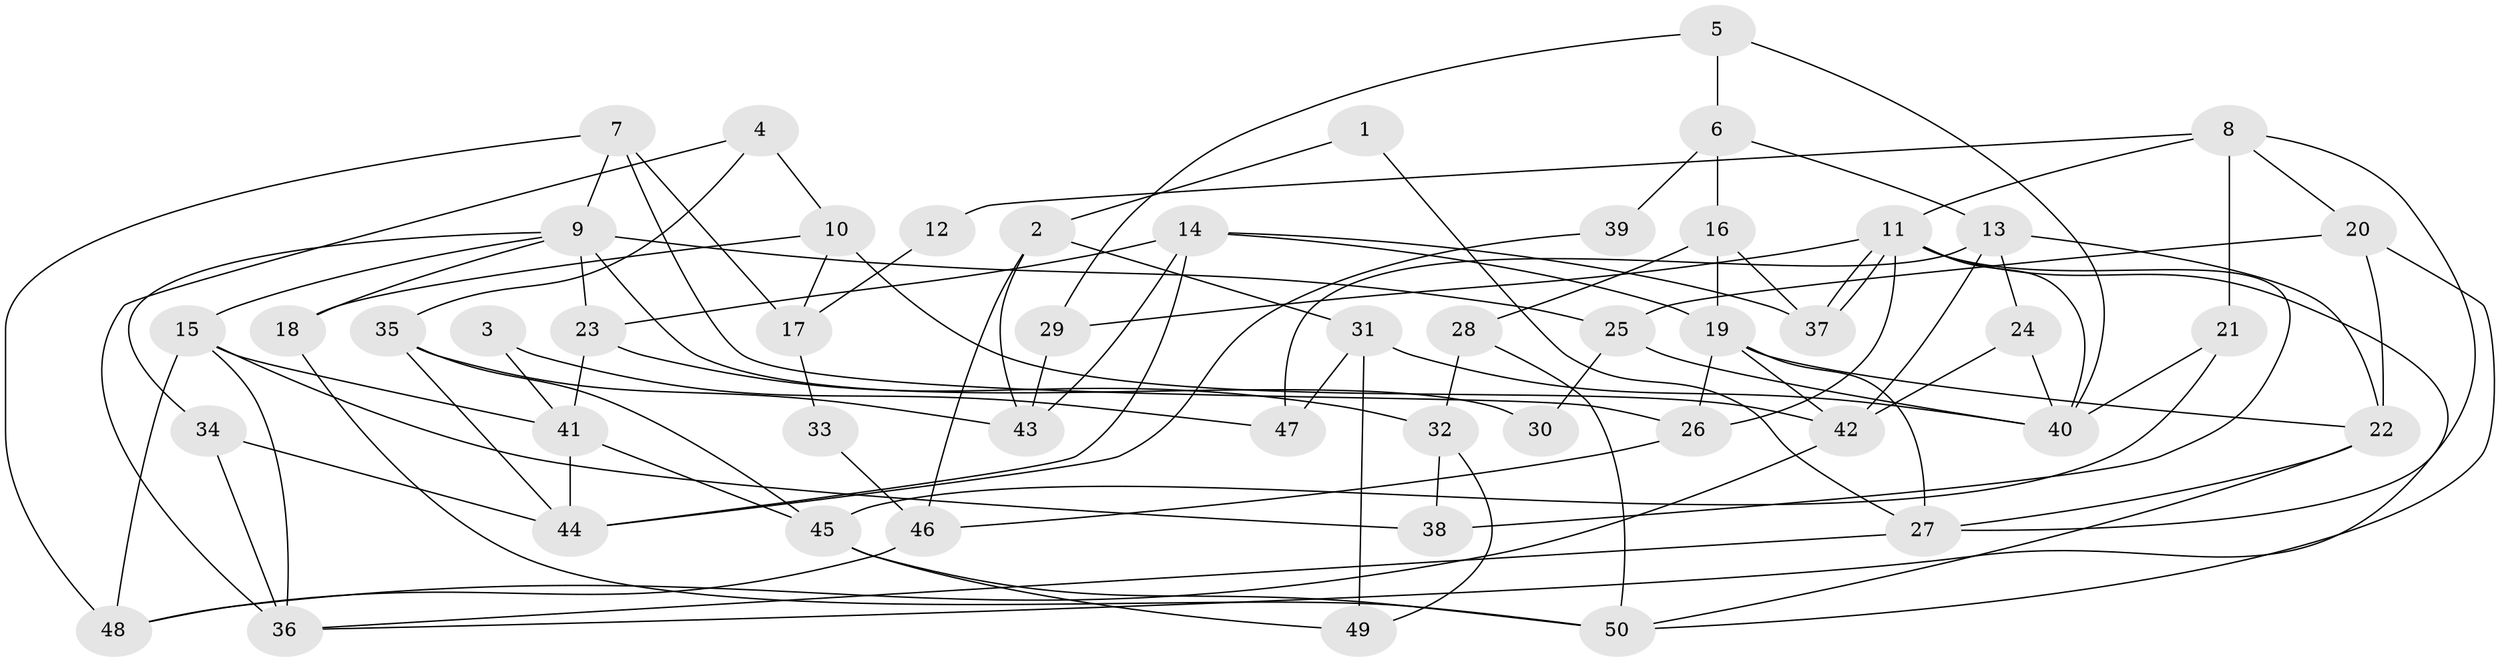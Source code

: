 // coarse degree distribution, {2: 0.12903225806451613, 6: 0.22580645161290322, 5: 0.25806451612903225, 3: 0.16129032258064516, 4: 0.06451612903225806, 7: 0.0967741935483871, 10: 0.03225806451612903, 8: 0.03225806451612903}
// Generated by graph-tools (version 1.1) at 2025/52/02/27/25 19:52:09]
// undirected, 50 vertices, 100 edges
graph export_dot {
graph [start="1"]
  node [color=gray90,style=filled];
  1;
  2;
  3;
  4;
  5;
  6;
  7;
  8;
  9;
  10;
  11;
  12;
  13;
  14;
  15;
  16;
  17;
  18;
  19;
  20;
  21;
  22;
  23;
  24;
  25;
  26;
  27;
  28;
  29;
  30;
  31;
  32;
  33;
  34;
  35;
  36;
  37;
  38;
  39;
  40;
  41;
  42;
  43;
  44;
  45;
  46;
  47;
  48;
  49;
  50;
  1 -- 27;
  1 -- 2;
  2 -- 43;
  2 -- 46;
  2 -- 31;
  3 -- 47;
  3 -- 41;
  4 -- 35;
  4 -- 36;
  4 -- 10;
  5 -- 6;
  5 -- 40;
  5 -- 29;
  6 -- 13;
  6 -- 16;
  6 -- 39;
  7 -- 9;
  7 -- 48;
  7 -- 17;
  7 -- 26;
  8 -- 11;
  8 -- 27;
  8 -- 12;
  8 -- 20;
  8 -- 21;
  9 -- 23;
  9 -- 18;
  9 -- 15;
  9 -- 25;
  9 -- 30;
  9 -- 34;
  10 -- 42;
  10 -- 17;
  10 -- 18;
  11 -- 36;
  11 -- 37;
  11 -- 37;
  11 -- 26;
  11 -- 29;
  11 -- 38;
  11 -- 40;
  12 -- 17;
  13 -- 22;
  13 -- 24;
  13 -- 42;
  13 -- 47;
  14 -- 19;
  14 -- 43;
  14 -- 23;
  14 -- 37;
  14 -- 44;
  15 -- 41;
  15 -- 36;
  15 -- 38;
  15 -- 48;
  16 -- 19;
  16 -- 37;
  16 -- 28;
  17 -- 33;
  18 -- 50;
  19 -- 27;
  19 -- 26;
  19 -- 22;
  19 -- 42;
  20 -- 22;
  20 -- 25;
  20 -- 50;
  21 -- 40;
  21 -- 45;
  22 -- 50;
  22 -- 27;
  23 -- 32;
  23 -- 41;
  24 -- 40;
  24 -- 42;
  25 -- 30;
  25 -- 40;
  26 -- 46;
  27 -- 36;
  28 -- 50;
  28 -- 32;
  29 -- 43;
  31 -- 40;
  31 -- 47;
  31 -- 49;
  32 -- 38;
  32 -- 49;
  33 -- 46;
  34 -- 44;
  34 -- 36;
  35 -- 44;
  35 -- 45;
  35 -- 43;
  39 -- 44;
  41 -- 45;
  41 -- 44;
  42 -- 48;
  45 -- 49;
  45 -- 50;
  46 -- 48;
}
